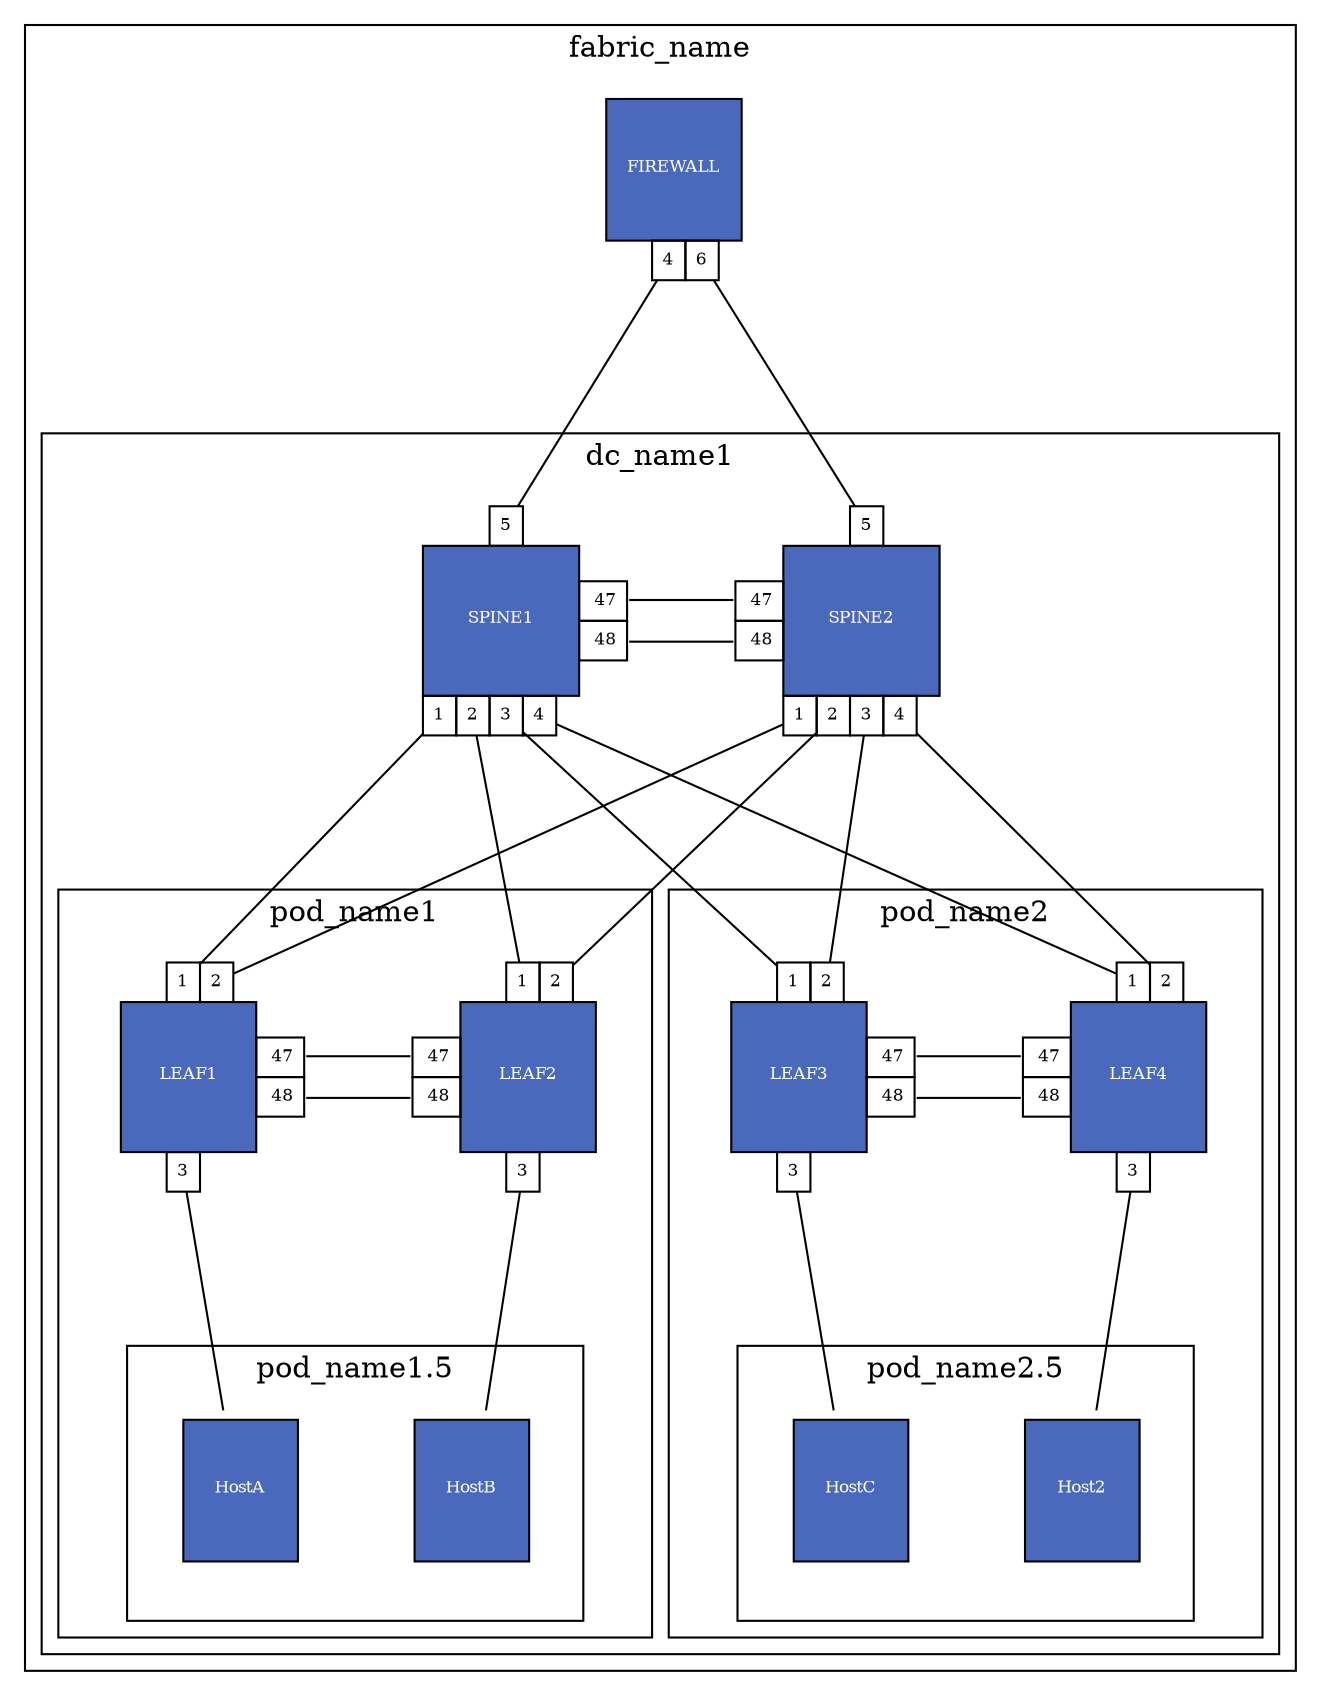 graph parent {
	graph [splines=line]
	node [fontsize=" 8pt" shape=plaintext]
	edge [center=true concentrate=true fontname=arial fontsize=6 labelfloat=false minlen=2]
	rank=min
	ranksep=0.7
	subgraph cluster_child_fabric_name {
		label=fabric_name
		labelloc=t
		{
			rank=same
			FIREWALL [label=<<TABLE BORDER="0" CELLBORDER="1" CELLSPACING="0" CELLPADDING="4"><TR><TD  BORDER="0" > </TD><TD BGCOLOR="#4a69bd" COLSPAN="5" ROWSPAN="4"> <FONT COLOR="#ffffff">FIREWALL</FONT> </TD><TD  BORDER="0" > </TD></TR><TR> <TD  BORDER="0" > </TD><TD BORDER="0" > </TD> </TR><TR> <TD  BORDER="0" > </TD><TD BORDER="0" > </TD> </TR><TR> <TD  BORDER="0" > </TD><TD BORDER="0" > </TD> </TR><TR><TD BORDER="0" > </TD><TD BORDER="0" > </TD><TD BORDER="0" > </TD><TD PORT="4">4</TD><TD PORT="6">6</TD><TD BORDER="0" > </TD><TD BORDER="0" > </TD></TR></TABLE>>]
		}
		ranksep=0.7
		subgraph cluster_child_dc_name1 {
			label=dc_name1
			labelloc=t
			{
				rank=same
				SPINE1 [label=<<TABLE BORDER="0" CELLBORDER="1" CELLSPACING="0" CELLPADDING="4"><TR><TD BORDER="0" > </TD><TD BORDER="0" > </TD><TD BORDER="0" > </TD><TD PORT="5">5</TD><TD BORDER="0" > </TD><TD BORDER="0" > </TD><TD BORDER="0" > </TD></TR><TR><TD  BORDER="0" >  </TD><TD BGCOLOR="#4a69bd" COLSPAN="5" ROWSPAN="4"> <FONT COLOR="#ffffff">SPINE1</FONT> </TD><TD BORDER="0" > </TD></TR><TR> <TD BORDER="0" > </TD> <TD PORT="47" > 47</TD></TR><TR> <TD BORDER="0" > </TD> <TD PORT="48" > 48</TD></TR><TR> <TD  BORDER="0" > </TD><TD BORDER="0" > </TD> </TR><TR><TD BORDER="0" > </TD><TD PORT="1">1</TD><TD PORT="2">2</TD><TD PORT="3">3</TD><TD PORT="4">4</TD><TD BORDER="0" > </TD><TD BORDER="0" > </TD></TR></TABLE>>]
				SPINE2 [label=<<TABLE BORDER="0" CELLBORDER="1" CELLSPACING="0" CELLPADDING="4"><TR><TD BORDER="0" > </TD><TD BORDER="0" > </TD><TD BORDER="0" > </TD><TD PORT="5">5</TD><TD BORDER="0" > </TD><TD BORDER="0" > </TD><TD BORDER="0" > </TD></TR><TR><TD BORDER="0" > </TD><TD BGCOLOR="#4a69bd" COLSPAN="5" ROWSPAN="4"> <FONT COLOR="#ffffff">SPINE2</FONT> </TD><TD  BORDER="0" > </TD></TR><TR> <TD PORT="47" > 47</TD><TD BORDER="0" > </TD> </TR><TR> <TD PORT="48" > 48</TD><TD BORDER="0" > </TD> </TR><TR> <TD  BORDER="0" > </TD><TD BORDER="0" > </TD> </TR><TR><TD BORDER="0" > </TD><TD PORT="1">1</TD><TD PORT="2">2</TD><TD PORT="3">3</TD><TD PORT="4">4</TD><TD BORDER="0" > </TD><TD BORDER="0" > </TD></TR></TABLE>>]
			}
			ranksep=0.7
			subgraph cluster_child_pod_name1 {
				label=pod_name1
				labelloc=t
				{
					rank=same
					LEAF1 [label=<<TABLE BORDER="0" CELLBORDER="1" CELLSPACING="0" CELLPADDING="4"><TR><TD BORDER="0" > </TD><TD BORDER="0" > </TD><TD BORDER="0" > </TD><TD PORT="1">1</TD><TD PORT="2">2</TD><TD BORDER="0" > </TD><TD BORDER="0" > </TD></TR><TR><TD  BORDER="0" >  </TD><TD BGCOLOR="#4a69bd" COLSPAN="5" ROWSPAN="4"> <FONT COLOR="#ffffff">LEAF1</FONT> </TD><TD BORDER="0" > </TD></TR><TR> <TD BORDER="0" > </TD> <TD PORT="47" > 47</TD></TR><TR> <TD BORDER="0" > </TD> <TD PORT="48" > 48</TD></TR><TR> <TD  BORDER="0" > </TD><TD BORDER="0" > </TD> </TR><TR><TD BORDER="0" > </TD><TD BORDER="0" > </TD><TD BORDER="0" > </TD><TD PORT="3">3</TD><TD BORDER="0" > </TD><TD BORDER="0" > </TD><TD BORDER="0" > </TD></TR></TABLE>>]
					LEAF2 [label=<<TABLE BORDER="0" CELLBORDER="1" CELLSPACING="0" CELLPADDING="4"><TR><TD BORDER="0" > </TD><TD BORDER="0" > </TD><TD BORDER="0" > </TD><TD PORT="1">1</TD><TD PORT="2">2</TD><TD BORDER="0" > </TD><TD BORDER="0" > </TD></TR><TR><TD BORDER="0" > </TD><TD BGCOLOR="#4a69bd" COLSPAN="5" ROWSPAN="4"> <FONT COLOR="#ffffff">LEAF2</FONT> </TD><TD  BORDER="0" > </TD></TR><TR> <TD PORT="47" > 47</TD><TD BORDER="0" > </TD> </TR><TR> <TD PORT="48" > 48</TD><TD BORDER="0" > </TD> </TR><TR> <TD  BORDER="0" > </TD><TD BORDER="0" > </TD> </TR><TR><TD BORDER="0" > </TD><TD BORDER="0" > </TD><TD BORDER="0" > </TD><TD PORT="3">3</TD><TD BORDER="0" > </TD><TD BORDER="0" > </TD><TD BORDER="0" > </TD></TR></TABLE>>]
				}
				ranksep=0.7
				subgraph "cluster_child_pod_name1.5" {
					label="pod_name1.5"
					labelloc=t
					{
						rank=same
						HostA [label=<<TABLE BORDER="0" CELLBORDER="1" CELLSPACING="0" CELLPADDING="4"><TR><TD  BORDER="0" > </TD><TD BGCOLOR="#4a69bd" COLSPAN="5" ROWSPAN="4"> <FONT COLOR="#ffffff">HostA</FONT> </TD><TD  BORDER="0" > </TD></TR><TR> <TD  BORDER="0" > </TD><TD BORDER="0" > </TD> </TR><TR> <TD  BORDER="0" > </TD><TD BORDER="0" > </TD> </TR><TR> <TD  BORDER="0" > </TD><TD BORDER="0" > </TD> </TR><TR><TD BORDER="0" > </TD><TD BORDER="0" > </TD><TD BORDER="0" > </TD><TD BORDER="0" > </TD><TD BORDER="0" > </TD><TD BORDER="0" > </TD><TD BORDER="0" > </TD></TR></TABLE>>]
						HostB [label=<<TABLE BORDER="0" CELLBORDER="1" CELLSPACING="0" CELLPADDING="4"><TR><TD  BORDER="0" > </TD><TD BGCOLOR="#4a69bd" COLSPAN="5" ROWSPAN="4"> <FONT COLOR="#ffffff">HostB</FONT> </TD><TD  BORDER="0" > </TD></TR><TR> <TD  BORDER="0" > </TD><TD BORDER="0" > </TD> </TR><TR> <TD  BORDER="0" > </TD><TD BORDER="0" > </TD> </TR><TR> <TD  BORDER="0" > </TD><TD BORDER="0" > </TD> </TR><TR><TD BORDER="0" > </TD><TD BORDER="0" > </TD><TD BORDER="0" > </TD><TD BORDER="0" > </TD><TD BORDER="0" > </TD><TD BORDER="0" > </TD><TD BORDER="0" > </TD></TR></TABLE>>]
					}
				}
			}
			ranksep=0.7
			subgraph cluster_child_pod_name2 {
				label=pod_name2
				labelloc=t
				{
					rank=same
					LEAF3 [label=<<TABLE BORDER="0" CELLBORDER="1" CELLSPACING="0" CELLPADDING="4"><TR><TD BORDER="0" > </TD><TD BORDER="0" > </TD><TD BORDER="0" > </TD><TD PORT="1">1</TD><TD PORT="2">2</TD><TD BORDER="0" > </TD><TD BORDER="0" > </TD></TR><TR><TD  BORDER="0" >  </TD><TD BGCOLOR="#4a69bd" COLSPAN="5" ROWSPAN="4"> <FONT COLOR="#ffffff">LEAF3</FONT> </TD><TD BORDER="0" > </TD></TR><TR> <TD BORDER="0" > </TD> <TD PORT="47" > 47</TD></TR><TR> <TD BORDER="0" > </TD> <TD PORT="48" > 48</TD></TR><TR> <TD  BORDER="0" > </TD><TD BORDER="0" > </TD> </TR><TR><TD BORDER="0" > </TD><TD BORDER="0" > </TD><TD BORDER="0" > </TD><TD PORT="3">3</TD><TD BORDER="0" > </TD><TD BORDER="0" > </TD><TD BORDER="0" > </TD></TR></TABLE>>]
					LEAF4 [label=<<TABLE BORDER="0" CELLBORDER="1" CELLSPACING="0" CELLPADDING="4"><TR><TD BORDER="0" > </TD><TD BORDER="0" > </TD><TD BORDER="0" > </TD><TD PORT="1">1</TD><TD PORT="2">2</TD><TD BORDER="0" > </TD><TD BORDER="0" > </TD></TR><TR><TD BORDER="0" > </TD><TD BGCOLOR="#4a69bd" COLSPAN="5" ROWSPAN="4"> <FONT COLOR="#ffffff">LEAF4</FONT> </TD><TD  BORDER="0" > </TD></TR><TR> <TD PORT="47" > 47</TD><TD BORDER="0" > </TD> </TR><TR> <TD PORT="48" > 48</TD><TD BORDER="0" > </TD> </TR><TR> <TD  BORDER="0" > </TD><TD BORDER="0" > </TD> </TR><TR><TD BORDER="0" > </TD><TD BORDER="0" > </TD><TD BORDER="0" > </TD><TD PORT="3">3</TD><TD BORDER="0" > </TD><TD BORDER="0" > </TD><TD BORDER="0" > </TD></TR></TABLE>>]
				}
				ranksep=0.7
				subgraph "cluster_child_pod_name2.5" {
					label="pod_name2.5"
					labelloc=t
					{
						rank=same
						HostC [label=<<TABLE BORDER="0" CELLBORDER="1" CELLSPACING="0" CELLPADDING="4"><TR><TD  BORDER="0" > </TD><TD BGCOLOR="#4a69bd" COLSPAN="5" ROWSPAN="4"> <FONT COLOR="#ffffff">HostC</FONT> </TD><TD  BORDER="0" > </TD></TR><TR> <TD  BORDER="0" > </TD><TD BORDER="0" > </TD> </TR><TR> <TD  BORDER="0" > </TD><TD BORDER="0" > </TD> </TR><TR> <TD  BORDER="0" > </TD><TD BORDER="0" > </TD> </TR><TR><TD BORDER="0" > </TD><TD BORDER="0" > </TD><TD BORDER="0" > </TD><TD BORDER="0" > </TD><TD BORDER="0" > </TD><TD BORDER="0" > </TD><TD BORDER="0" > </TD></TR></TABLE>>]
						Host2 [label=<<TABLE BORDER="0" CELLBORDER="1" CELLSPACING="0" CELLPADDING="4"><TR><TD  BORDER="0" > </TD><TD BGCOLOR="#4a69bd" COLSPAN="5" ROWSPAN="4"> <FONT COLOR="#ffffff">Host2</FONT> </TD><TD  BORDER="0" > </TD></TR><TR> <TD  BORDER="0" > </TD><TD BORDER="0" > </TD> </TR><TR> <TD  BORDER="0" > </TD><TD BORDER="0" > </TD> </TR><TR> <TD  BORDER="0" > </TD><TD BORDER="0" > </TD> </TR><TR><TD BORDER="0" > </TD><TD BORDER="0" > </TD><TD BORDER="0" > </TD><TD BORDER="0" > </TD><TD BORDER="0" > </TD><TD BORDER="0" > </TD><TD BORDER="0" > </TD></TR></TABLE>>]
					}
				}
			}
		}
	}
	FIREWALL:4 -- SPINE1:5
	FIREWALL:6 -- SPINE2:5
	SPINE2:47 -- SPINE1:47
	SPINE2:48 -- SPINE1:48
	SPINE2:1 -- LEAF1:2
	SPINE2:2 -- LEAF2:2
	SPINE2:3 -- LEAF3:2
	SPINE2:4 -- LEAF4:2
	SPINE1:1 -- LEAF1:1
	SPINE1:2 -- LEAF2:1
	SPINE1:3 -- LEAF3:1
	SPINE1:4 -- LEAF4:1
	LEAF1:47 -- LEAF2:47
	LEAF1:48 -- LEAF2:48
	LEAF1:3 -- HostA
	LEAF2:3 -- HostB
	LEAF3:47 -- LEAF4:47
	LEAF3:48 -- LEAF4:48
	LEAF3:3 -- HostC
	LEAF4:3 -- Host2
}
